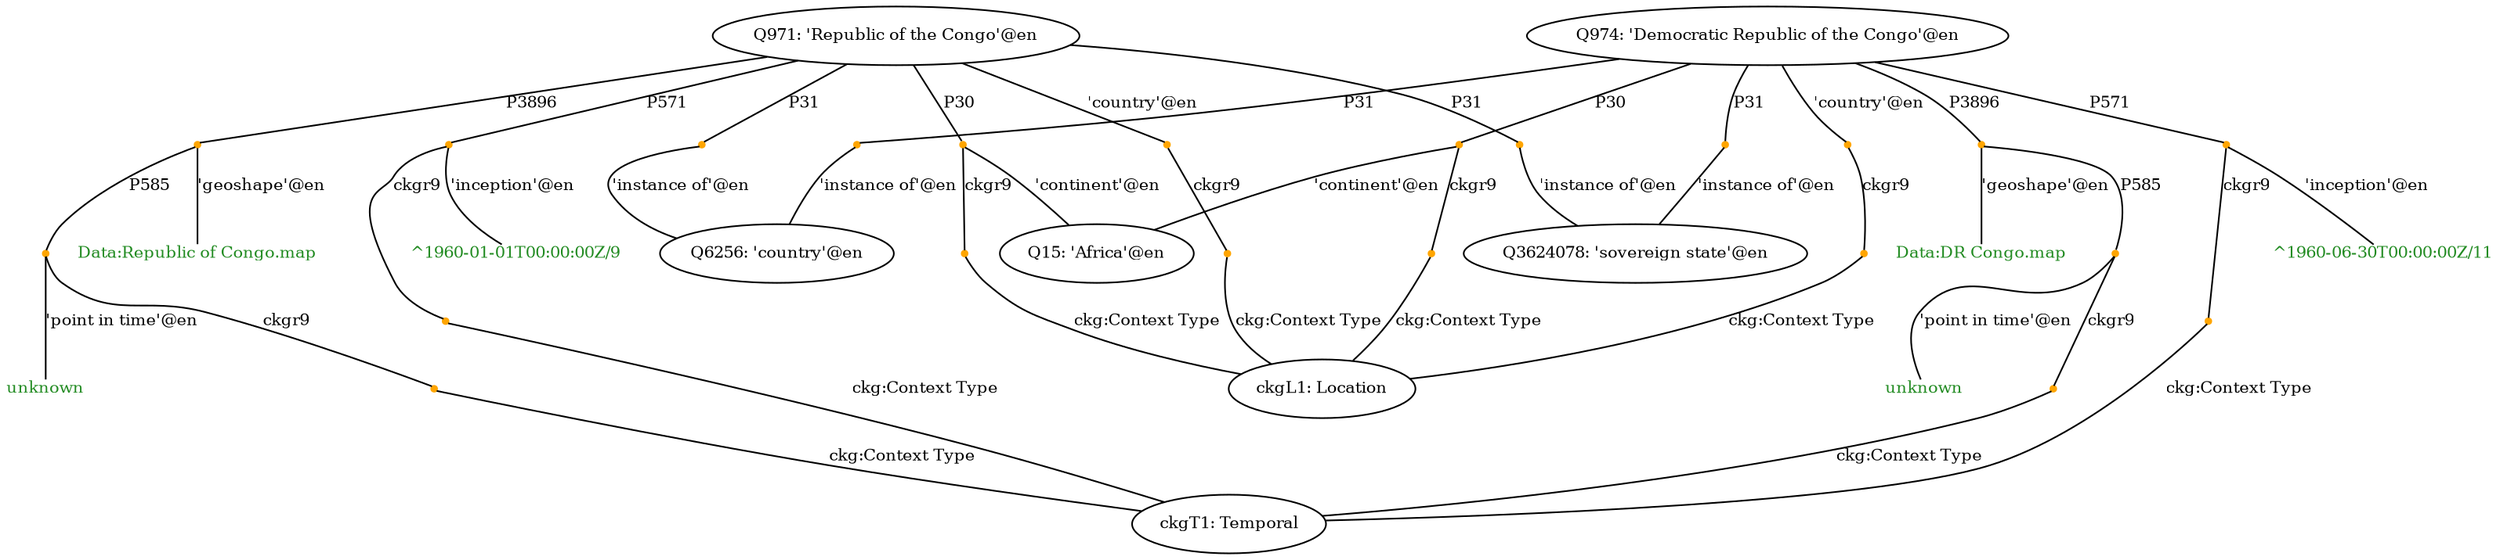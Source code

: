 strict graph "Congo-K0-all.tsv" {
	fontsize=20
	node [color="" fontcolor=black fontsize=10 shape=ellipse style=""]
	Q971 [label="Q971: 'Republic of the Congo'@en"]
	node [color="" fontcolor=black fontsize=10 shape=ellipse style=""]
	Q971 [label="Q971: 'Republic of the Congo'@en"]
	node [color=orange fontsize=10 shape=point style=filled]
	"Q971-P17-Q971-95dd6e89-0" [label=""]
	edge [fontsize=10]
	Q971 -- "Q971-P17-Q971-95dd6e89-0" [label=P17]
	"Q971-P17-Q971-95dd6e89-0" -- Q971 [label="'country'@en"]
	node [color="" fontcolor=black fontsize=10 shape=ellipse style=""]
	Q971 [label="Q971: 'Republic of the Congo'@en"]
	node [color="" fontcolor=black fontsize=10 shape=ellipse style=""]
	Q15 [label="Q15: 'Africa'@en"]
	node [color=orange fontsize=10 shape=point style=filled]
	"Q971-P30-Q15-e29a51cd-0" [label=""]
	edge [fontsize=10]
	Q971 -- "Q971-P30-Q15-e29a51cd-0" [label=P30]
	"Q971-P30-Q15-e29a51cd-0" -- Q15 [label="'continent'@en"]
	node [color="" fontcolor=black fontsize=10 shape=ellipse style=""]
	Q971 [label="Q971: 'Republic of the Congo'@en"]
	node [color="" fontcolor=black fontsize=10 shape=ellipse style=""]
	Q3624078 [label="Q3624078: 'sovereign state'@en"]
	node [color=orange fontsize=10 shape=point style=filled]
	"Q971-P31-Q3624078-331eeb2e-0" [label=""]
	edge [fontsize=10]
	Q971 -- "Q971-P31-Q3624078-331eeb2e-0" [label=P31]
	"Q971-P31-Q3624078-331eeb2e-0" -- Q3624078 [label="'instance of'@en"]
	node [color="" fontcolor=black fontsize=10 shape=ellipse style=""]
	Q971 [label="Q971: 'Republic of the Congo'@en"]
	node [color="" fontcolor=black fontsize=10 shape=ellipse style=""]
	Q6256 [label="Q6256: 'country'@en"]
	node [color=orange fontsize=10 shape=point style=filled]
	"Q971-P31-Q6256-a01f8795-0" [label=""]
	edge [fontsize=10]
	Q971 -- "Q971-P31-Q6256-a01f8795-0" [label=P31]
	"Q971-P31-Q6256-a01f8795-0" -- Q6256 [label="'instance of'@en"]
	node [color="" fontcolor=black fontsize=10 shape=ellipse style=""]
	Q971 [label="Q971: 'Republic of the Congo'@en"]
	node [color="" fontcolor=forestgreen fontsize=10 shape=plain style=""]
	"Q971-P3896-9dd958-1d8ca857-0Data_Republic of Congo.map" [label="Data:Republic of Congo.map"]
	node [color=orange fontsize=10 shape=point style=filled]
	"Q971-P3896-9dd958-1d8ca857-0" [label=""]
	edge [fontsize=10]
	Q971 -- "Q971-P3896-9dd958-1d8ca857-0" [label=P3896]
	"Q971-P3896-9dd958-1d8ca857-0" -- "Q971-P3896-9dd958-1d8ca857-0Data_Republic of Congo.map" [label="'geoshape'@en"]
	node [color="" fontcolor=black fontsize=10 shape=ellipse style=""]
	Q971 [label="Q971: 'Republic of the Congo'@en"]
	node [color="" fontcolor=forestgreen fontsize=10 shape=plain style=""]
	"Q971-P571-3520e1-a08a137f-0^1960-01-01T00_00_00Z/9" [label="^1960-01-01T00:00:00Z/9"]
	node [color=orange fontsize=10 shape=point style=filled]
	"Q971-P571-3520e1-a08a137f-0" [label=""]
	edge [fontsize=10]
	Q971 -- "Q971-P571-3520e1-a08a137f-0" [label=P571]
	"Q971-P571-3520e1-a08a137f-0" -- "Q971-P571-3520e1-a08a137f-0^1960-01-01T00_00_00Z/9" [label="'inception'@en"]
	node [color=orange fontsize=10 shape=point style=filled]
	"Q971-P17-Q971-95dd6e89-0" [label=""]
	node [color="" fontcolor=black fontsize=10 shape=ellipse style=""]
	ckgL1 [label="ckgL1: Location"]
	node [color=orange fontsize=10 shape=point style=filled]
	"Q971-P17-Q971-95dd6e89-0-P17" [label=""]
	edge [fontsize=10]
	"Q971-P17-Q971-95dd6e89-0" -- "Q971-P17-Q971-95dd6e89-0-P17" [label=ckgr9]
	"Q971-P17-Q971-95dd6e89-0-P17" -- ckgL1 [label="ckg:Context Type"]
	node [color=orange fontsize=10 shape=point style=filled]
	"Q971-P30-Q15-e29a51cd-0" [label=""]
	node [color="" fontcolor=black fontsize=10 shape=ellipse style=""]
	ckgL1 [label="ckgL1: Location"]
	node [color=orange fontsize=10 shape=point style=filled]
	"Q971-P30-Q15-e29a51cd-0-P30" [label=""]
	edge [fontsize=10]
	"Q971-P30-Q15-e29a51cd-0" -- "Q971-P30-Q15-e29a51cd-0-P30" [label=ckgr9]
	"Q971-P30-Q15-e29a51cd-0-P30" -- ckgL1 [label="ckg:Context Type"]
	node [color=orange fontsize=10 shape=point style=filled]
	"Q971-P3896-9dd958-1d8ca857-0" [label=""]
	node [color="" fontcolor=forestgreen fontsize=10 shape=plain style=""]
	"Q971-P3896-9dd958-1d8ca857-0-P585unknown" [label=unknown]
	node [color=orange fontsize=10 shape=point style=filled]
	"Q971-P3896-9dd958-1d8ca857-0-P585" [label=""]
	edge [fontsize=10]
	"Q971-P3896-9dd958-1d8ca857-0" -- "Q971-P3896-9dd958-1d8ca857-0-P585" [label=P585]
	"Q971-P3896-9dd958-1d8ca857-0-P585" -- "Q971-P3896-9dd958-1d8ca857-0-P585unknown" [label="'point in time'@en"]
	node [color=orange fontsize=10 shape=point style=filled]
	"Q971-P3896-9dd958-1d8ca857-0-P585" [label=""]
	node [color="" fontcolor=black fontsize=10 shape=ellipse style=""]
	ckgT1 [label="ckgT1: Temporal"]
	node [color=orange fontsize=10 shape=point style=filled]
	"Q971-P3896-9dd958-1d8ca857-0-P585-ckgT1" [label=""]
	edge [fontsize=10]
	"Q971-P3896-9dd958-1d8ca857-0-P585" -- "Q971-P3896-9dd958-1d8ca857-0-P585-ckgT1" [label=ckgr9]
	"Q971-P3896-9dd958-1d8ca857-0-P585-ckgT1" -- ckgT1 [label="ckg:Context Type"]
	node [color=orange fontsize=10 shape=point style=filled]
	"Q971-P571-3520e1-a08a137f-0" [label=""]
	node [color="" fontcolor=black fontsize=10 shape=ellipse style=""]
	ckgT1 [label="ckgT1: Temporal"]
	node [color=orange fontsize=10 shape=point style=filled]
	"Q971-P571-3520e1-a08a137f-0-P571" [label=""]
	edge [fontsize=10]
	"Q971-P571-3520e1-a08a137f-0" -- "Q971-P571-3520e1-a08a137f-0-P571" [label=ckgr9]
	"Q971-P571-3520e1-a08a137f-0-P571" -- ckgT1 [label="ckg:Context Type"]
	node [color="" fontcolor=black fontsize=10 shape=ellipse style=""]
	Q974 [label="Q974: 'Democratic Republic of the Congo'@en"]
	node [color="" fontcolor=black fontsize=10 shape=ellipse style=""]
	Q974 [label="Q974: 'Democratic Republic of the Congo'@en"]
	node [color=orange fontsize=10 shape=point style=filled]
	"Q974-P17-Q974-c1df9d0e-0" [label=""]
	edge [fontsize=10]
	Q974 -- "Q974-P17-Q974-c1df9d0e-0" [label=P17]
	"Q974-P17-Q974-c1df9d0e-0" -- Q974 [label="'country'@en"]
	node [color="" fontcolor=black fontsize=10 shape=ellipse style=""]
	Q974 [label="Q974: 'Democratic Republic of the Congo'@en"]
	node [color="" fontcolor=black fontsize=10 shape=ellipse style=""]
	Q15 [label="Q15: 'Africa'@en"]
	node [color=orange fontsize=10 shape=point style=filled]
	"Q974-P30-Q15-71d5f7ad-0" [label=""]
	edge [fontsize=10]
	Q974 -- "Q974-P30-Q15-71d5f7ad-0" [label=P30]
	"Q974-P30-Q15-71d5f7ad-0" -- Q15 [label="'continent'@en"]
	node [color="" fontcolor=black fontsize=10 shape=ellipse style=""]
	Q974 [label="Q974: 'Democratic Republic of the Congo'@en"]
	node [color="" fontcolor=black fontsize=10 shape=ellipse style=""]
	Q3624078 [label="Q3624078: 'sovereign state'@en"]
	node [color=orange fontsize=10 shape=point style=filled]
	"Q974-P31-Q3624078-07f99e15-0" [label=""]
	edge [fontsize=10]
	Q974 -- "Q974-P31-Q3624078-07f99e15-0" [label=P31]
	"Q974-P31-Q3624078-07f99e15-0" -- Q3624078 [label="'instance of'@en"]
	node [color="" fontcolor=black fontsize=10 shape=ellipse style=""]
	Q974 [label="Q974: 'Democratic Republic of the Congo'@en"]
	node [color="" fontcolor=black fontsize=10 shape=ellipse style=""]
	Q6256 [label="Q6256: 'country'@en"]
	node [color=orange fontsize=10 shape=point style=filled]
	"Q974-P31-Q6256-63e9d026-0" [label=""]
	edge [fontsize=10]
	Q974 -- "Q974-P31-Q6256-63e9d026-0" [label=P31]
	"Q974-P31-Q6256-63e9d026-0" -- Q6256 [label="'instance of'@en"]
	node [color="" fontcolor=black fontsize=10 shape=ellipse style=""]
	Q974 [label="Q974: 'Democratic Republic of the Congo'@en"]
	node [color="" fontcolor=forestgreen fontsize=10 shape=plain style=""]
	"Q974-P3896-98cc94-eb023aa9-0Data_DR Congo.map" [label="Data:DR Congo.map"]
	node [color=orange fontsize=10 shape=point style=filled]
	"Q974-P3896-98cc94-eb023aa9-0" [label=""]
	edge [fontsize=10]
	Q974 -- "Q974-P3896-98cc94-eb023aa9-0" [label=P3896]
	"Q974-P3896-98cc94-eb023aa9-0" -- "Q974-P3896-98cc94-eb023aa9-0Data_DR Congo.map" [label="'geoshape'@en"]
	node [color="" fontcolor=black fontsize=10 shape=ellipse style=""]
	Q974 [label="Q974: 'Democratic Republic of the Congo'@en"]
	node [color="" fontcolor=forestgreen fontsize=10 shape=plain style=""]
	"Q974-P571-938147-2440b1f8-0^1960-06-30T00_00_00Z/11" [label="^1960-06-30T00:00:00Z/11"]
	node [color=orange fontsize=10 shape=point style=filled]
	"Q974-P571-938147-2440b1f8-0" [label=""]
	edge [fontsize=10]
	Q974 -- "Q974-P571-938147-2440b1f8-0" [label=P571]
	"Q974-P571-938147-2440b1f8-0" -- "Q974-P571-938147-2440b1f8-0^1960-06-30T00_00_00Z/11" [label="'inception'@en"]
	node [color=orange fontsize=10 shape=point style=filled]
	"Q974-P17-Q974-c1df9d0e-0" [label=""]
	node [color="" fontcolor=black fontsize=10 shape=ellipse style=""]
	ckgL1 [label="ckgL1: Location"]
	node [color=orange fontsize=10 shape=point style=filled]
	"Q974-P17-Q974-c1df9d0e-0-P17" [label=""]
	edge [fontsize=10]
	"Q974-P17-Q974-c1df9d0e-0" -- "Q974-P17-Q974-c1df9d0e-0-P17" [label=ckgr9]
	"Q974-P17-Q974-c1df9d0e-0-P17" -- ckgL1 [label="ckg:Context Type"]
	node [color=orange fontsize=10 shape=point style=filled]
	"Q974-P30-Q15-71d5f7ad-0" [label=""]
	node [color="" fontcolor=black fontsize=10 shape=ellipse style=""]
	ckgL1 [label="ckgL1: Location"]
	node [color=orange fontsize=10 shape=point style=filled]
	"Q974-P30-Q15-71d5f7ad-0-P30" [label=""]
	edge [fontsize=10]
	"Q974-P30-Q15-71d5f7ad-0" -- "Q974-P30-Q15-71d5f7ad-0-P30" [label=ckgr9]
	"Q974-P30-Q15-71d5f7ad-0-P30" -- ckgL1 [label="ckg:Context Type"]
	node [color=orange fontsize=10 shape=point style=filled]
	"Q974-P3896-98cc94-eb023aa9-0" [label=""]
	node [color="" fontcolor=forestgreen fontsize=10 shape=plain style=""]
	"Q974-P3896-98cc94-eb023aa9-0-P585unknown" [label=unknown]
	node [color=orange fontsize=10 shape=point style=filled]
	"Q974-P3896-98cc94-eb023aa9-0-P585" [label=""]
	edge [fontsize=10]
	"Q974-P3896-98cc94-eb023aa9-0" -- "Q974-P3896-98cc94-eb023aa9-0-P585" [label=P585]
	"Q974-P3896-98cc94-eb023aa9-0-P585" -- "Q974-P3896-98cc94-eb023aa9-0-P585unknown" [label="'point in time'@en"]
	node [color=orange fontsize=10 shape=point style=filled]
	"Q974-P3896-98cc94-eb023aa9-0-P585" [label=""]
	node [color="" fontcolor=black fontsize=10 shape=ellipse style=""]
	ckgT1 [label="ckgT1: Temporal"]
	node [color=orange fontsize=10 shape=point style=filled]
	"Q974-P3896-98cc94-eb023aa9-0-P585-ckgT1" [label=""]
	edge [fontsize=10]
	"Q974-P3896-98cc94-eb023aa9-0-P585" -- "Q974-P3896-98cc94-eb023aa9-0-P585-ckgT1" [label=ckgr9]
	"Q974-P3896-98cc94-eb023aa9-0-P585-ckgT1" -- ckgT1 [label="ckg:Context Type"]
	node [color=orange fontsize=10 shape=point style=filled]
	"Q974-P571-938147-2440b1f8-0" [label=""]
	node [color="" fontcolor=black fontsize=10 shape=ellipse style=""]
	ckgT1 [label="ckgT1: Temporal"]
	node [color=orange fontsize=10 shape=point style=filled]
	"Q974-P571-938147-2440b1f8-0-P571" [label=""]
	edge [fontsize=10]
	"Q974-P571-938147-2440b1f8-0" -- "Q974-P571-938147-2440b1f8-0-P571" [label=ckgr9]
	"Q974-P571-938147-2440b1f8-0-P571" -- ckgT1 [label="ckg:Context Type"]
}
